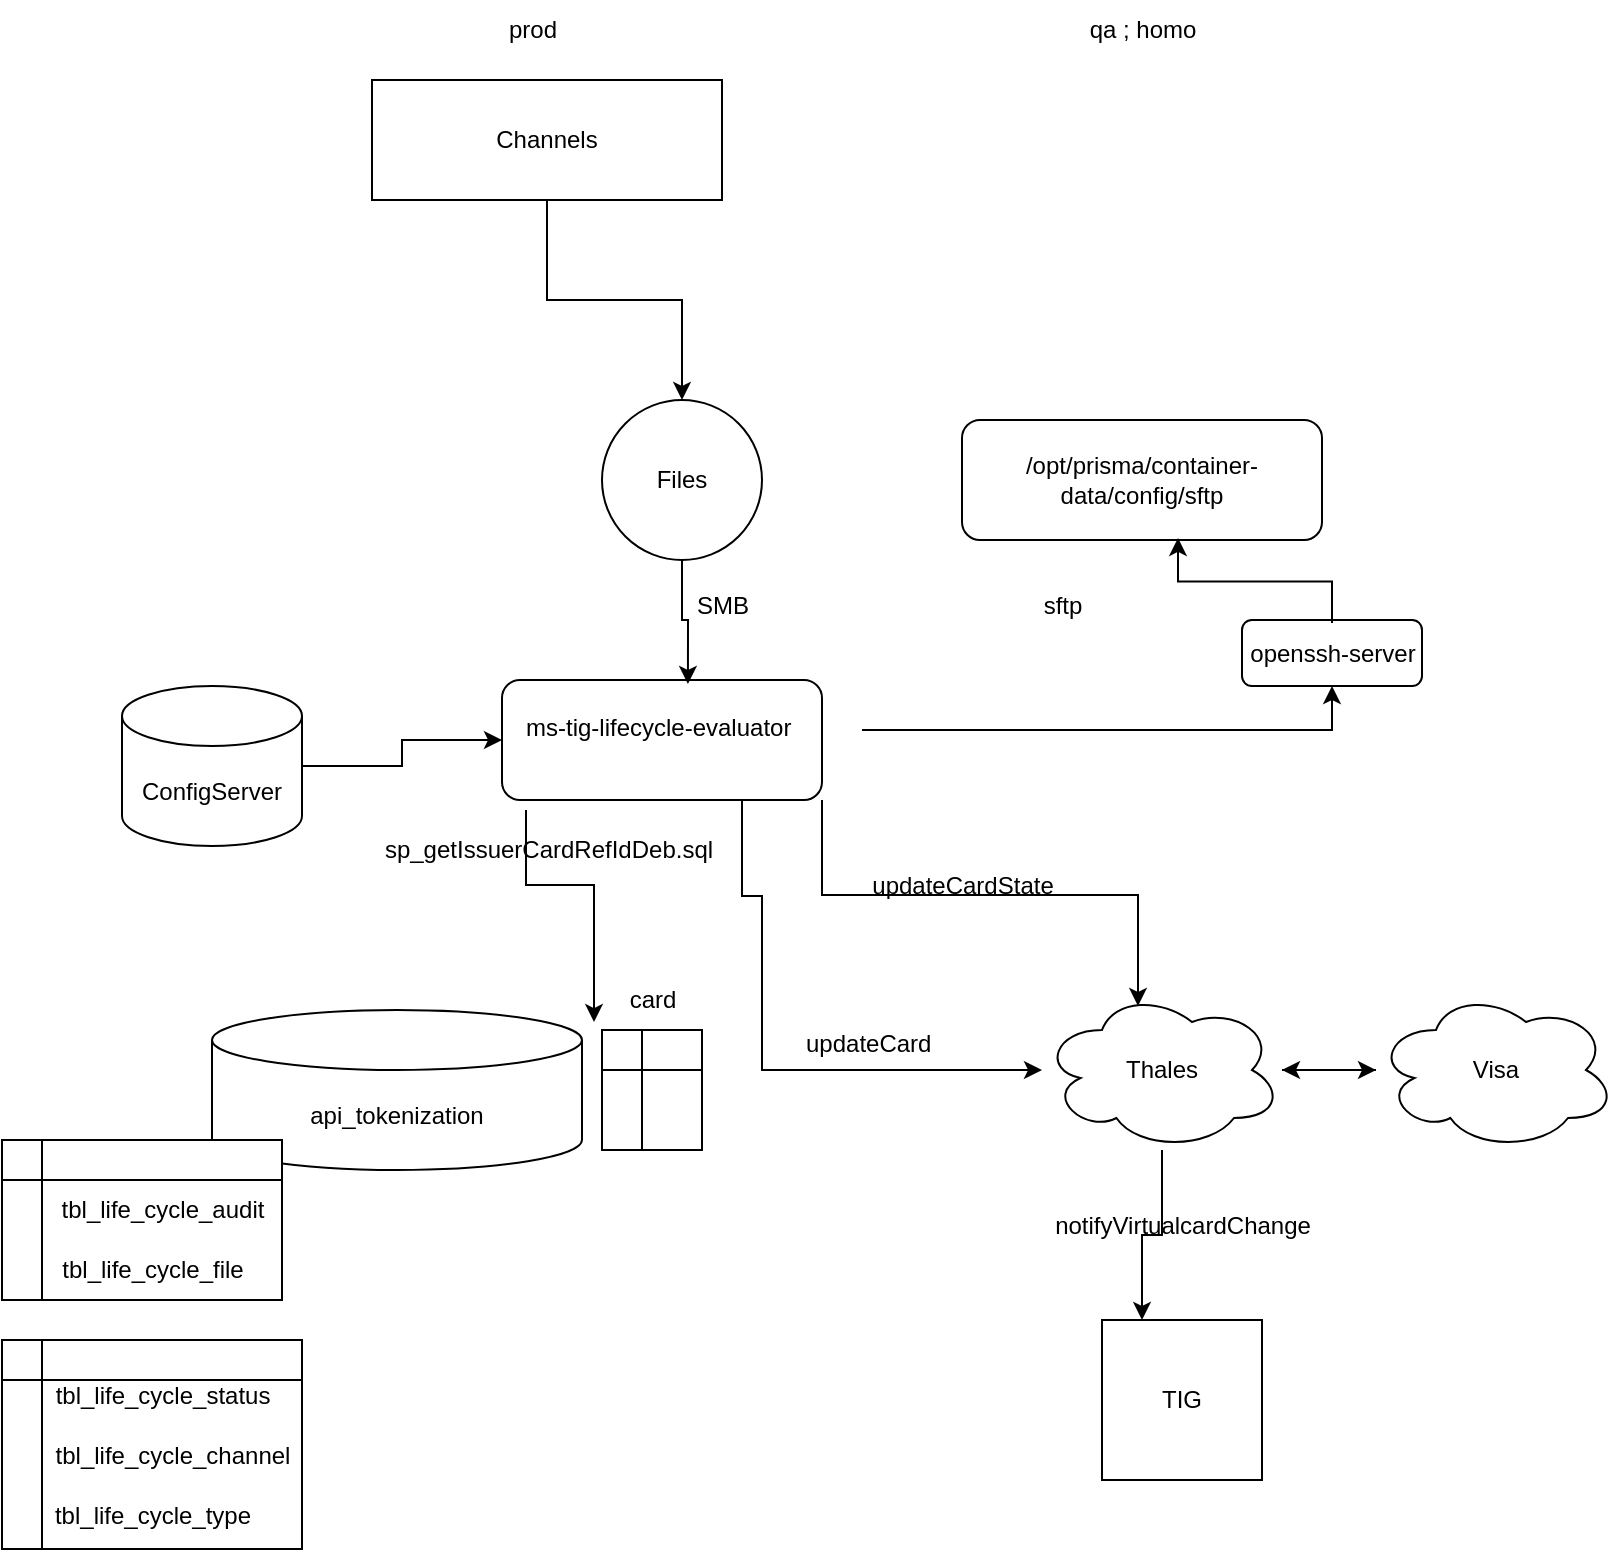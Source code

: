 <mxfile version="23.0.2" type="github">
  <diagram name="Página-1" id="N5kruUrqtnGm-Oyd5AXA">
    <mxGraphModel dx="1674" dy="796" grid="1" gridSize="10" guides="1" tooltips="1" connect="1" arrows="1" fold="1" page="1" pageScale="1" pageWidth="827" pageHeight="1169" math="0" shadow="0">
      <root>
        <mxCell id="0" />
        <mxCell id="1" parent="0" />
        <mxCell id="IRPGEgN8e_GRPmqm8tyY-1" value="Files" style="ellipse;whiteSpace=wrap;html=1;aspect=fixed;" vertex="1" parent="1">
          <mxGeometry x="320" y="210" width="80" height="80" as="geometry" />
        </mxCell>
        <mxCell id="IRPGEgN8e_GRPmqm8tyY-3" style="edgeStyle=orthogonalEdgeStyle;rounded=0;orthogonalLoop=1;jettySize=auto;html=1;entryX=0.5;entryY=0;entryDx=0;entryDy=0;" edge="1" parent="1" source="IRPGEgN8e_GRPmqm8tyY-2" target="IRPGEgN8e_GRPmqm8tyY-1">
          <mxGeometry relative="1" as="geometry" />
        </mxCell>
        <mxCell id="IRPGEgN8e_GRPmqm8tyY-2" value="Channels" style="rounded=0;whiteSpace=wrap;html=1;" vertex="1" parent="1">
          <mxGeometry x="205" y="50" width="175" height="60" as="geometry" />
        </mxCell>
        <mxCell id="IRPGEgN8e_GRPmqm8tyY-41" style="edgeStyle=orthogonalEdgeStyle;rounded=0;orthogonalLoop=1;jettySize=auto;html=1;exitX=0.75;exitY=1;exitDx=0;exitDy=0;" edge="1" parent="1" source="IRPGEgN8e_GRPmqm8tyY-4" target="IRPGEgN8e_GRPmqm8tyY-26">
          <mxGeometry relative="1" as="geometry">
            <Array as="points">
              <mxPoint x="390" y="458" />
              <mxPoint x="400" y="458" />
              <mxPoint x="400" y="545" />
            </Array>
          </mxGeometry>
        </mxCell>
        <mxCell id="IRPGEgN8e_GRPmqm8tyY-4" value="" style="rounded=1;whiteSpace=wrap;html=1;" vertex="1" parent="1">
          <mxGeometry x="270" y="350" width="160" height="60" as="geometry" />
        </mxCell>
        <mxCell id="IRPGEgN8e_GRPmqm8tyY-11" style="edgeStyle=orthogonalEdgeStyle;rounded=0;orthogonalLoop=1;jettySize=auto;html=1;entryX=0.5;entryY=1.05;entryDx=0;entryDy=0;entryPerimeter=0;" edge="1" parent="1" source="IRPGEgN8e_GRPmqm8tyY-5" target="IRPGEgN8e_GRPmqm8tyY-14">
          <mxGeometry relative="1" as="geometry" />
        </mxCell>
        <mxCell id="IRPGEgN8e_GRPmqm8tyY-5" value="ms-tig-lifecycle-evaluator" style="text;whiteSpace=wrap;" vertex="1" parent="1">
          <mxGeometry x="280" y="360" width="170" height="30" as="geometry" />
        </mxCell>
        <mxCell id="IRPGEgN8e_GRPmqm8tyY-6" style="edgeStyle=orthogonalEdgeStyle;rounded=0;orthogonalLoop=1;jettySize=auto;html=1;entryX=0.581;entryY=0.033;entryDx=0;entryDy=0;entryPerimeter=0;" edge="1" parent="1" source="IRPGEgN8e_GRPmqm8tyY-1" target="IRPGEgN8e_GRPmqm8tyY-4">
          <mxGeometry relative="1" as="geometry" />
        </mxCell>
        <mxCell id="IRPGEgN8e_GRPmqm8tyY-7" value="SMB" style="text;html=1;align=center;verticalAlign=middle;resizable=0;points=[];autosize=1;strokeColor=none;fillColor=none;" vertex="1" parent="1">
          <mxGeometry x="355" y="298" width="50" height="30" as="geometry" />
        </mxCell>
        <mxCell id="IRPGEgN8e_GRPmqm8tyY-8" value="qa ; homo" style="text;html=1;align=center;verticalAlign=middle;resizable=0;points=[];autosize=1;strokeColor=none;fillColor=none;" vertex="1" parent="1">
          <mxGeometry x="550" y="10" width="80" height="30" as="geometry" />
        </mxCell>
        <mxCell id="IRPGEgN8e_GRPmqm8tyY-9" value="prod" style="text;html=1;align=center;verticalAlign=middle;resizable=0;points=[];autosize=1;strokeColor=none;fillColor=none;" vertex="1" parent="1">
          <mxGeometry x="260" y="10" width="50" height="30" as="geometry" />
        </mxCell>
        <mxCell id="IRPGEgN8e_GRPmqm8tyY-10" value="/opt/prisma/container-data/config/sftp" style="rounded=1;whiteSpace=wrap;html=1;" vertex="1" parent="1">
          <mxGeometry x="500" y="220" width="180" height="60" as="geometry" />
        </mxCell>
        <mxCell id="IRPGEgN8e_GRPmqm8tyY-13" value="" style="rounded=1;whiteSpace=wrap;html=1;" vertex="1" parent="1">
          <mxGeometry x="640" y="320" width="90" height="33" as="geometry" />
        </mxCell>
        <mxCell id="IRPGEgN8e_GRPmqm8tyY-17" style="edgeStyle=orthogonalEdgeStyle;rounded=0;orthogonalLoop=1;jettySize=auto;html=1;entryX=0.6;entryY=0.983;entryDx=0;entryDy=0;entryPerimeter=0;" edge="1" parent="1" source="IRPGEgN8e_GRPmqm8tyY-14" target="IRPGEgN8e_GRPmqm8tyY-10">
          <mxGeometry relative="1" as="geometry">
            <mxPoint x="580" y="305" as="targetPoint" />
          </mxGeometry>
        </mxCell>
        <mxCell id="IRPGEgN8e_GRPmqm8tyY-14" value="openssh-server" style="text;html=1;align=center;verticalAlign=middle;resizable=0;points=[];autosize=1;strokeColor=none;fillColor=none;" vertex="1" parent="1">
          <mxGeometry x="630" y="321.5" width="110" height="30" as="geometry" />
        </mxCell>
        <mxCell id="IRPGEgN8e_GRPmqm8tyY-15" value="sftp" style="text;html=1;align=center;verticalAlign=middle;resizable=0;points=[];autosize=1;strokeColor=none;fillColor=none;" vertex="1" parent="1">
          <mxGeometry x="530" y="298" width="40" height="30" as="geometry" />
        </mxCell>
        <mxCell id="IRPGEgN8e_GRPmqm8tyY-20" style="edgeStyle=orthogonalEdgeStyle;rounded=0;orthogonalLoop=1;jettySize=auto;html=1;entryX=0;entryY=0.5;entryDx=0;entryDy=0;" edge="1" parent="1" source="IRPGEgN8e_GRPmqm8tyY-19" target="IRPGEgN8e_GRPmqm8tyY-4">
          <mxGeometry relative="1" as="geometry" />
        </mxCell>
        <mxCell id="IRPGEgN8e_GRPmqm8tyY-19" value="ConfigServer" style="shape=cylinder3;whiteSpace=wrap;html=1;boundedLbl=1;backgroundOutline=1;size=15;" vertex="1" parent="1">
          <mxGeometry x="80" y="353" width="90" height="80" as="geometry" />
        </mxCell>
        <mxCell id="IRPGEgN8e_GRPmqm8tyY-21" value="api_tokenization" style="shape=cylinder3;whiteSpace=wrap;html=1;boundedLbl=1;backgroundOutline=1;size=15;" vertex="1" parent="1">
          <mxGeometry x="125" y="515" width="185" height="80" as="geometry" />
        </mxCell>
        <mxCell id="IRPGEgN8e_GRPmqm8tyY-22" style="edgeStyle=orthogonalEdgeStyle;rounded=0;orthogonalLoop=1;jettySize=auto;html=1;entryX=-0.08;entryY=0.867;entryDx=0;entryDy=0;entryPerimeter=0;exitX=0.075;exitY=1.083;exitDx=0;exitDy=0;exitPerimeter=0;" edge="1" parent="1" source="IRPGEgN8e_GRPmqm8tyY-4" target="IRPGEgN8e_GRPmqm8tyY-25">
          <mxGeometry relative="1" as="geometry" />
        </mxCell>
        <mxCell id="IRPGEgN8e_GRPmqm8tyY-23" value="sp_getIssuerCardRefIdDeb.sql" style="text;html=1;align=center;verticalAlign=middle;resizable=0;points=[];autosize=1;strokeColor=none;fillColor=none;" vertex="1" parent="1">
          <mxGeometry x="197.5" y="420" width="190" height="30" as="geometry" />
        </mxCell>
        <mxCell id="IRPGEgN8e_GRPmqm8tyY-24" value="" style="shape=internalStorage;whiteSpace=wrap;html=1;backgroundOutline=1;dx=20;dy=20;" vertex="1" parent="1">
          <mxGeometry x="320" y="525" width="50" height="60" as="geometry" />
        </mxCell>
        <mxCell id="IRPGEgN8e_GRPmqm8tyY-25" value="card" style="text;html=1;align=center;verticalAlign=middle;resizable=0;points=[];autosize=1;strokeColor=none;fillColor=none;" vertex="1" parent="1">
          <mxGeometry x="320" y="495" width="50" height="30" as="geometry" />
        </mxCell>
        <mxCell id="IRPGEgN8e_GRPmqm8tyY-28" value="" style="edgeStyle=orthogonalEdgeStyle;rounded=0;orthogonalLoop=1;jettySize=auto;html=1;" edge="1" parent="1" source="IRPGEgN8e_GRPmqm8tyY-26" target="IRPGEgN8e_GRPmqm8tyY-27">
          <mxGeometry relative="1" as="geometry" />
        </mxCell>
        <mxCell id="IRPGEgN8e_GRPmqm8tyY-31" style="edgeStyle=orthogonalEdgeStyle;rounded=0;orthogonalLoop=1;jettySize=auto;html=1;entryX=0.25;entryY=0;entryDx=0;entryDy=0;" edge="1" parent="1" source="IRPGEgN8e_GRPmqm8tyY-26" target="IRPGEgN8e_GRPmqm8tyY-29">
          <mxGeometry relative="1" as="geometry">
            <mxPoint x="600" y="620" as="targetPoint" />
          </mxGeometry>
        </mxCell>
        <mxCell id="IRPGEgN8e_GRPmqm8tyY-26" value="Thales" style="ellipse;shape=cloud;whiteSpace=wrap;html=1;" vertex="1" parent="1">
          <mxGeometry x="540" y="505" width="120" height="80" as="geometry" />
        </mxCell>
        <mxCell id="IRPGEgN8e_GRPmqm8tyY-33" style="edgeStyle=orthogonalEdgeStyle;rounded=0;orthogonalLoop=1;jettySize=auto;html=1;" edge="1" parent="1" source="IRPGEgN8e_GRPmqm8tyY-27" target="IRPGEgN8e_GRPmqm8tyY-26">
          <mxGeometry relative="1" as="geometry" />
        </mxCell>
        <mxCell id="IRPGEgN8e_GRPmqm8tyY-27" value="Visa" style="ellipse;shape=cloud;whiteSpace=wrap;html=1;" vertex="1" parent="1">
          <mxGeometry x="707" y="505" width="120" height="80" as="geometry" />
        </mxCell>
        <mxCell id="IRPGEgN8e_GRPmqm8tyY-29" value="TIG" style="whiteSpace=wrap;html=1;aspect=fixed;" vertex="1" parent="1">
          <mxGeometry x="570" y="670" width="80" height="80" as="geometry" />
        </mxCell>
        <mxCell id="IRPGEgN8e_GRPmqm8tyY-32" value="notifyVirtualcardChange" style="text;html=1;align=center;verticalAlign=middle;resizable=0;points=[];autosize=1;strokeColor=none;fillColor=none;" vertex="1" parent="1">
          <mxGeometry x="535" y="608" width="150" height="30" as="geometry" />
        </mxCell>
        <mxCell id="IRPGEgN8e_GRPmqm8tyY-34" style="edgeStyle=orthogonalEdgeStyle;rounded=0;orthogonalLoop=1;jettySize=auto;html=1;exitX=1;exitY=1;exitDx=0;exitDy=0;entryX=0.4;entryY=0.1;entryDx=0;entryDy=0;entryPerimeter=0;" edge="1" parent="1" source="IRPGEgN8e_GRPmqm8tyY-4" target="IRPGEgN8e_GRPmqm8tyY-26">
          <mxGeometry relative="1" as="geometry" />
        </mxCell>
        <mxCell id="IRPGEgN8e_GRPmqm8tyY-38" value="updateCardState" style="text;html=1;align=center;verticalAlign=middle;resizable=0;points=[];autosize=1;strokeColor=none;fillColor=none;" vertex="1" parent="1">
          <mxGeometry x="445" y="438" width="110" height="30" as="geometry" />
        </mxCell>
        <mxCell id="IRPGEgN8e_GRPmqm8tyY-39" value="&lt;div style=&quot;background-color:#2b2b2b;color:#a9b7c6&quot;&gt;&lt;pre style=&quot;font-family:&#39;JetBrains Mono&#39;,monospace;font-size:9,8pt;&quot;&gt;&lt;br&gt;&lt;/pre&gt;&lt;/div&gt;" style="text;html=1;align=center;verticalAlign=middle;resizable=0;points=[];autosize=1;strokeColor=none;fillColor=none;" vertex="1" parent="1">
          <mxGeometry x="470" y="468" width="20" height="50" as="geometry" />
        </mxCell>
        <mxCell id="IRPGEgN8e_GRPmqm8tyY-40" value="updateCard" style="text;whiteSpace=wrap;" vertex="1" parent="1">
          <mxGeometry x="420" y="518" width="100" height="40" as="geometry" />
        </mxCell>
        <mxCell id="IRPGEgN8e_GRPmqm8tyY-49" value="" style="group" vertex="1" connectable="0" parent="1">
          <mxGeometry x="20" y="680" width="155" height="104.5" as="geometry" />
        </mxCell>
        <mxCell id="IRPGEgN8e_GRPmqm8tyY-44" value="" style="shape=internalStorage;whiteSpace=wrap;html=1;backgroundOutline=1;" vertex="1" parent="IRPGEgN8e_GRPmqm8tyY-49">
          <mxGeometry width="150" height="104.5" as="geometry" />
        </mxCell>
        <mxCell id="IRPGEgN8e_GRPmqm8tyY-46" value="tbl_life_cycle_status" style="text;html=1;align=center;verticalAlign=middle;resizable=0;points=[];autosize=1;strokeColor=none;fillColor=none;" vertex="1" parent="IRPGEgN8e_GRPmqm8tyY-49">
          <mxGeometry x="15" y="12.5" width="130" height="30" as="geometry" />
        </mxCell>
        <mxCell id="IRPGEgN8e_GRPmqm8tyY-47" value="tbl_life_cycle_channel" style="text;html=1;align=center;verticalAlign=middle;resizable=0;points=[];autosize=1;strokeColor=none;fillColor=none;" vertex="1" parent="IRPGEgN8e_GRPmqm8tyY-49">
          <mxGeometry x="15" y="42.5" width="140" height="30" as="geometry" />
        </mxCell>
        <mxCell id="IRPGEgN8e_GRPmqm8tyY-48" value="tbl_life_cycle_type" style="text;html=1;align=center;verticalAlign=middle;resizable=0;points=[];autosize=1;strokeColor=none;fillColor=none;" vertex="1" parent="IRPGEgN8e_GRPmqm8tyY-49">
          <mxGeometry x="15" y="72.5" width="120" height="30" as="geometry" />
        </mxCell>
        <mxCell id="IRPGEgN8e_GRPmqm8tyY-51" value="" style="group" vertex="1" connectable="0" parent="1">
          <mxGeometry x="20" y="580" width="140" height="80" as="geometry" />
        </mxCell>
        <mxCell id="IRPGEgN8e_GRPmqm8tyY-50" value="" style="shape=internalStorage;whiteSpace=wrap;html=1;backgroundOutline=1;" vertex="1" parent="IRPGEgN8e_GRPmqm8tyY-51">
          <mxGeometry width="140" height="80" as="geometry" />
        </mxCell>
        <mxCell id="IRPGEgN8e_GRPmqm8tyY-43" value="tbl_life_cycle_audit" style="text;html=1;align=center;verticalAlign=middle;resizable=0;points=[];autosize=1;strokeColor=none;fillColor=none;" vertex="1" parent="IRPGEgN8e_GRPmqm8tyY-51">
          <mxGeometry x="20" y="20" width="120" height="30" as="geometry" />
        </mxCell>
        <mxCell id="IRPGEgN8e_GRPmqm8tyY-45" value="tbl_life_cycle_file" style="text;html=1;align=center;verticalAlign=middle;resizable=0;points=[];autosize=1;strokeColor=none;fillColor=none;" vertex="1" parent="IRPGEgN8e_GRPmqm8tyY-51">
          <mxGeometry x="20" y="50" width="110" height="30" as="geometry" />
        </mxCell>
      </root>
    </mxGraphModel>
  </diagram>
</mxfile>
